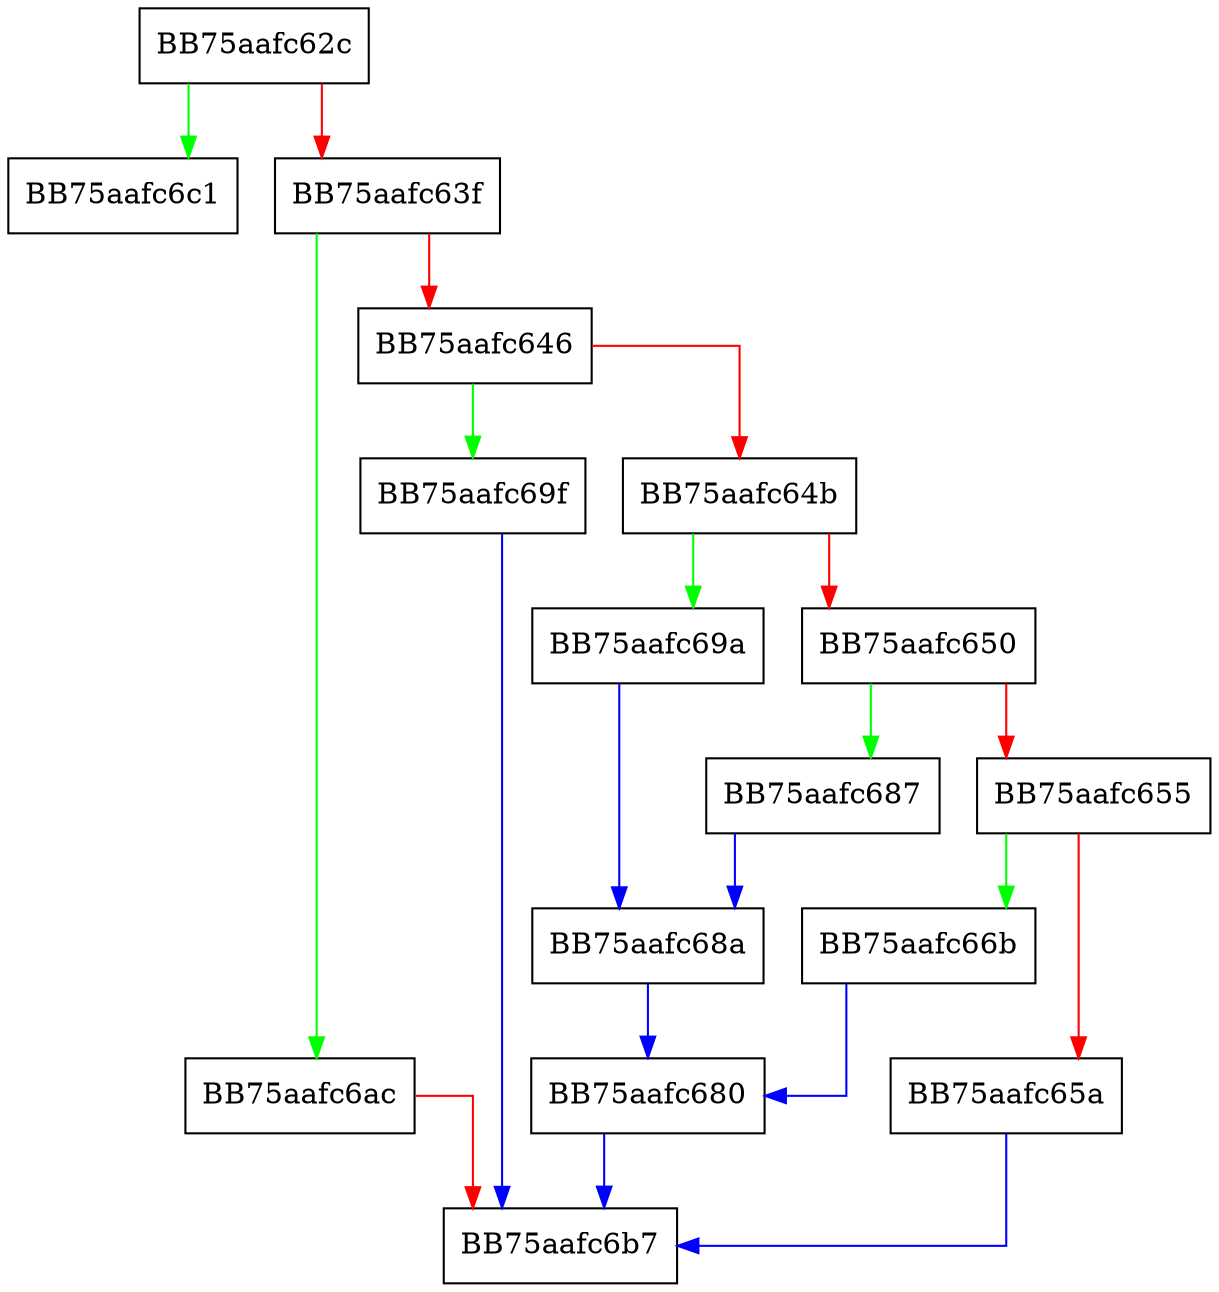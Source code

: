 digraph BmInfoToLua {
  node [shape="box"];
  graph [splines=ortho];
  BB75aafc62c -> BB75aafc6c1 [color="green"];
  BB75aafc62c -> BB75aafc63f [color="red"];
  BB75aafc63f -> BB75aafc6ac [color="green"];
  BB75aafc63f -> BB75aafc646 [color="red"];
  BB75aafc646 -> BB75aafc69f [color="green"];
  BB75aafc646 -> BB75aafc64b [color="red"];
  BB75aafc64b -> BB75aafc69a [color="green"];
  BB75aafc64b -> BB75aafc650 [color="red"];
  BB75aafc650 -> BB75aafc687 [color="green"];
  BB75aafc650 -> BB75aafc655 [color="red"];
  BB75aafc655 -> BB75aafc66b [color="green"];
  BB75aafc655 -> BB75aafc65a [color="red"];
  BB75aafc65a -> BB75aafc6b7 [color="blue"];
  BB75aafc66b -> BB75aafc680 [color="blue"];
  BB75aafc680 -> BB75aafc6b7 [color="blue"];
  BB75aafc687 -> BB75aafc68a [color="blue"];
  BB75aafc68a -> BB75aafc680 [color="blue"];
  BB75aafc69a -> BB75aafc68a [color="blue"];
  BB75aafc69f -> BB75aafc6b7 [color="blue"];
  BB75aafc6ac -> BB75aafc6b7 [color="red"];
}